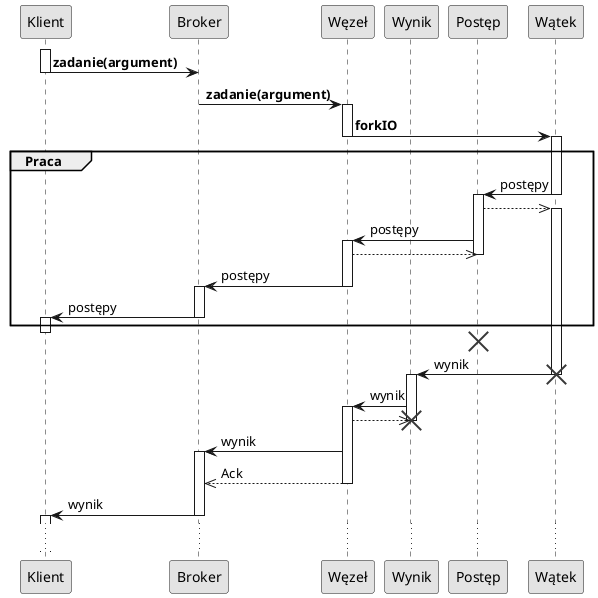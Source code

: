 @startuml
skinparam monochrome true

participant Klient
participant Broker
participant Węzeł
participant Wynik 
participant Postęp
participant Wątek

activate Klient 
Klient -> Broker: **zadanie(argument)**
deactivate Klient
Broker -> Węzeł: **zadanie(argument)**
activate Węzeł
Węzeł -> Wątek: **forkIO**
deactivate Węzeł
group Praca
  activate Wątek
  Wątek -> Postęp: postępy
  deactivate Wątek
  activate Postęp
  Postęp -->> Wątek
  activate Wątek
  Postęp -> Węzeł: postępy
  activate Węzeł
    Węzeł -->> Postęp
  deactivate Postęp
  Węzeł -> Broker: postępy
  deactivate Węzeł
  activate Broker
  Broker -> Klient: postępy
  deactivate Broker
  activate Klient
  deactivate Klient
end
deactivate Klient 
activate Postęp
destroy Postęp
Wątek -> Wynik: wynik
destroy Wątek
activate Wynik
Wynik -> Węzeł: wynik
activate Węzeł
Węzeł -->> Wynik
destroy Wynik
Węzeł -> Broker: wynik
activate Broker
Węzeł -->> Broker: Ack
deactivate Węzeł

Broker -> Klient: wynik
deactivate Broker
activate Klient
...
@enduml
